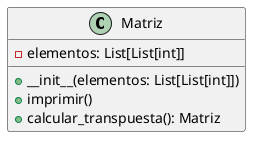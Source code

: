 @startuml ejercicio1
class Matriz {
  - elementos: List[List[int]]
  + __init__(elementos: List[List[int]])
  + imprimir()
  + calcular_transpuesta(): Matriz
}
@enduml
